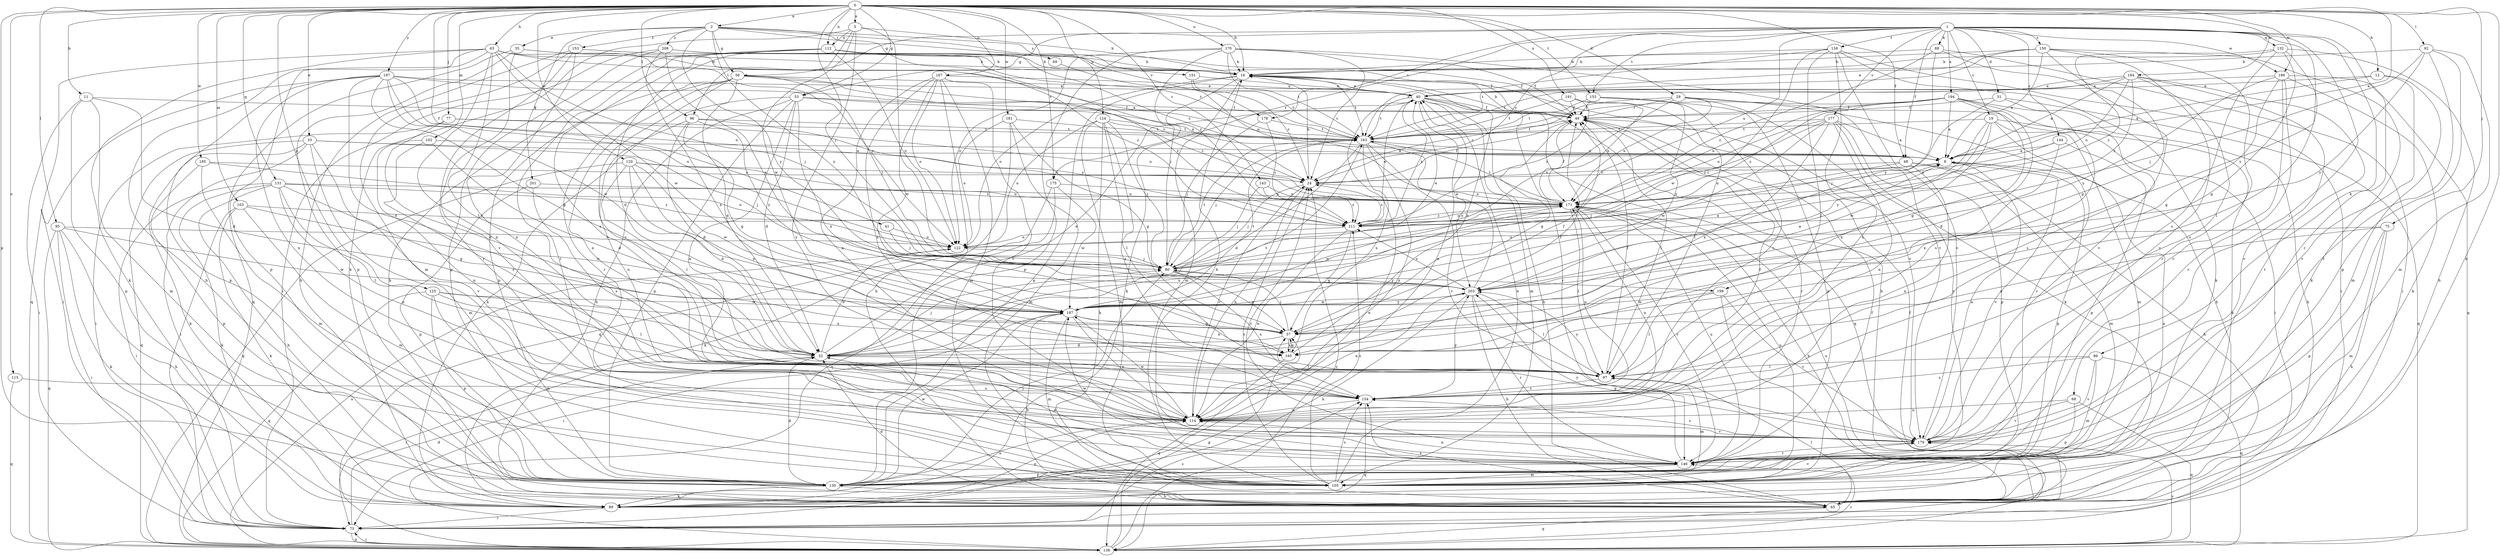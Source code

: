 strict digraph  {
0;
1;
2;
5;
8;
11;
12;
16;
19;
24;
29;
31;
32;
33;
35;
40;
41;
48;
49;
53;
56;
57;
63;
65;
68;
69;
73;
75;
77;
80;
86;
88;
89;
92;
95;
96;
97;
102;
103;
105;
112;
114;
115;
120;
122;
124;
125;
130;
131;
132;
138;
143;
144;
146;
150;
151;
153;
154;
155;
158;
163;
167;
170;
171;
175;
177;
178;
179;
181;
184;
185;
186;
187;
191;
194;
195;
197;
199;
201;
203;
208;
211;
0 -> 2  [label=a];
0 -> 5  [label=a];
0 -> 8  [label=a];
0 -> 11  [label=b];
0 -> 12  [label=b];
0 -> 16  [label=b];
0 -> 29  [label=d];
0 -> 33  [label=e];
0 -> 41  [label=f];
0 -> 48  [label=f];
0 -> 53  [label=g];
0 -> 63  [label=h];
0 -> 65  [label=h];
0 -> 75  [label=j];
0 -> 77  [label=j];
0 -> 80  [label=j];
0 -> 92  [label=l];
0 -> 95  [label=l];
0 -> 96  [label=l];
0 -> 102  [label=m];
0 -> 103  [label=m];
0 -> 112  [label=n];
0 -> 115  [label=o];
0 -> 120  [label=o];
0 -> 124  [label=p];
0 -> 125  [label=p];
0 -> 130  [label=p];
0 -> 131  [label=q];
0 -> 143  [label=r];
0 -> 155  [label=t];
0 -> 167  [label=u];
0 -> 170  [label=u];
0 -> 175  [label=v];
0 -> 181  [label=w];
0 -> 184  [label=w];
0 -> 185  [label=w];
0 -> 186  [label=w];
0 -> 191  [label=x];
0 -> 197  [label=y];
1 -> 19  [label=c];
1 -> 24  [label=c];
1 -> 31  [label=d];
1 -> 48  [label=f];
1 -> 53  [label=g];
1 -> 56  [label=g];
1 -> 68  [label=i];
1 -> 86  [label=k];
1 -> 88  [label=k];
1 -> 132  [label=q];
1 -> 144  [label=r];
1 -> 146  [label=r];
1 -> 150  [label=s];
1 -> 155  [label=t];
1 -> 158  [label=t];
1 -> 171  [label=u];
1 -> 175  [label=v];
1 -> 177  [label=v];
1 -> 178  [label=v];
1 -> 186  [label=w];
1 -> 194  [label=x];
1 -> 199  [label=y];
2 -> 35  [label=e];
2 -> 56  [label=g];
2 -> 69  [label=i];
2 -> 151  [label=s];
2 -> 153  [label=s];
2 -> 178  [label=v];
2 -> 199  [label=y];
2 -> 201  [label=y];
2 -> 203  [label=y];
2 -> 208  [label=z];
2 -> 211  [label=z];
5 -> 16  [label=b];
5 -> 80  [label=j];
5 -> 89  [label=k];
5 -> 96  [label=l];
5 -> 112  [label=n];
5 -> 179  [label=v];
5 -> 187  [label=w];
8 -> 24  [label=c];
8 -> 130  [label=p];
8 -> 171  [label=u];
8 -> 179  [label=v];
11 -> 32  [label=d];
11 -> 49  [label=f];
11 -> 73  [label=i];
11 -> 105  [label=m];
11 -> 130  [label=p];
12 -> 8  [label=a];
12 -> 40  [label=e];
12 -> 105  [label=m];
12 -> 179  [label=v];
16 -> 40  [label=e];
16 -> 65  [label=h];
16 -> 89  [label=k];
16 -> 105  [label=m];
16 -> 122  [label=o];
16 -> 130  [label=p];
16 -> 163  [label=t];
16 -> 179  [label=v];
19 -> 89  [label=k];
19 -> 105  [label=m];
19 -> 146  [label=r];
19 -> 163  [label=t];
19 -> 187  [label=w];
19 -> 195  [label=x];
19 -> 203  [label=y];
24 -> 16  [label=b];
24 -> 49  [label=f];
24 -> 80  [label=j];
24 -> 114  [label=n];
24 -> 171  [label=u];
29 -> 24  [label=c];
29 -> 49  [label=f];
29 -> 65  [label=h];
29 -> 73  [label=i];
29 -> 89  [label=k];
29 -> 122  [label=o];
29 -> 171  [label=u];
31 -> 49  [label=f];
31 -> 80  [label=j];
31 -> 138  [label=q];
31 -> 154  [label=s];
32 -> 40  [label=e];
32 -> 49  [label=f];
32 -> 73  [label=i];
32 -> 80  [label=j];
32 -> 97  [label=l];
32 -> 122  [label=o];
32 -> 163  [label=t];
32 -> 171  [label=u];
33 -> 8  [label=a];
33 -> 73  [label=i];
33 -> 80  [label=j];
33 -> 89  [label=k];
33 -> 105  [label=m];
33 -> 138  [label=q];
33 -> 179  [label=v];
35 -> 16  [label=b];
35 -> 130  [label=p];
35 -> 138  [label=q];
35 -> 179  [label=v];
35 -> 211  [label=z];
40 -> 49  [label=f];
40 -> 65  [label=h];
40 -> 105  [label=m];
40 -> 114  [label=n];
40 -> 138  [label=q];
40 -> 146  [label=r];
40 -> 163  [label=t];
40 -> 211  [label=z];
41 -> 80  [label=j];
41 -> 122  [label=o];
48 -> 24  [label=c];
48 -> 65  [label=h];
48 -> 80  [label=j];
48 -> 105  [label=m];
48 -> 114  [label=n];
49 -> 16  [label=b];
49 -> 57  [label=g];
49 -> 97  [label=l];
49 -> 146  [label=r];
49 -> 163  [label=t];
53 -> 8  [label=a];
53 -> 32  [label=d];
53 -> 49  [label=f];
53 -> 65  [label=h];
53 -> 89  [label=k];
53 -> 114  [label=n];
53 -> 130  [label=p];
53 -> 195  [label=x];
56 -> 32  [label=d];
56 -> 40  [label=e];
56 -> 80  [label=j];
56 -> 114  [label=n];
56 -> 130  [label=p];
56 -> 146  [label=r];
56 -> 154  [label=s];
56 -> 163  [label=t];
56 -> 211  [label=z];
57 -> 32  [label=d];
57 -> 49  [label=f];
57 -> 80  [label=j];
57 -> 195  [label=x];
63 -> 8  [label=a];
63 -> 16  [label=b];
63 -> 65  [label=h];
63 -> 80  [label=j];
63 -> 89  [label=k];
63 -> 97  [label=l];
63 -> 114  [label=n];
63 -> 122  [label=o];
63 -> 130  [label=p];
63 -> 138  [label=q];
63 -> 187  [label=w];
65 -> 32  [label=d];
65 -> 49  [label=f];
65 -> 97  [label=l];
65 -> 138  [label=q];
65 -> 154  [label=s];
65 -> 171  [label=u];
68 -> 114  [label=n];
68 -> 130  [label=p];
68 -> 138  [label=q];
68 -> 179  [label=v];
69 -> 171  [label=u];
73 -> 32  [label=d];
73 -> 40  [label=e];
73 -> 138  [label=q];
73 -> 154  [label=s];
75 -> 65  [label=h];
75 -> 105  [label=m];
75 -> 122  [label=o];
75 -> 130  [label=p];
75 -> 195  [label=x];
77 -> 32  [label=d];
77 -> 73  [label=i];
77 -> 163  [label=t];
77 -> 171  [label=u];
80 -> 8  [label=a];
80 -> 40  [label=e];
80 -> 57  [label=g];
80 -> 154  [label=s];
80 -> 163  [label=t];
80 -> 203  [label=y];
86 -> 97  [label=l];
86 -> 105  [label=m];
86 -> 138  [label=q];
86 -> 154  [label=s];
86 -> 179  [label=v];
88 -> 16  [label=b];
88 -> 73  [label=i];
88 -> 179  [label=v];
88 -> 203  [label=y];
88 -> 211  [label=z];
89 -> 49  [label=f];
89 -> 73  [label=i];
89 -> 80  [label=j];
89 -> 114  [label=n];
92 -> 16  [label=b];
92 -> 80  [label=j];
92 -> 105  [label=m];
92 -> 130  [label=p];
92 -> 146  [label=r];
92 -> 203  [label=y];
95 -> 65  [label=h];
95 -> 73  [label=i];
95 -> 89  [label=k];
95 -> 122  [label=o];
95 -> 138  [label=q];
95 -> 187  [label=w];
96 -> 32  [label=d];
96 -> 57  [label=g];
96 -> 114  [label=n];
96 -> 163  [label=t];
96 -> 203  [label=y];
96 -> 211  [label=z];
97 -> 49  [label=f];
97 -> 105  [label=m];
97 -> 154  [label=s];
97 -> 203  [label=y];
102 -> 8  [label=a];
102 -> 32  [label=d];
102 -> 114  [label=n];
102 -> 154  [label=s];
103 -> 73  [label=i];
103 -> 89  [label=k];
103 -> 105  [label=m];
103 -> 187  [label=w];
103 -> 211  [label=z];
105 -> 8  [label=a];
105 -> 24  [label=c];
105 -> 40  [label=e];
105 -> 154  [label=s];
105 -> 171  [label=u];
105 -> 179  [label=v];
105 -> 211  [label=z];
112 -> 16  [label=b];
112 -> 24  [label=c];
112 -> 32  [label=d];
112 -> 49  [label=f];
112 -> 65  [label=h];
112 -> 122  [label=o];
112 -> 146  [label=r];
112 -> 154  [label=s];
114 -> 24  [label=c];
114 -> 49  [label=f];
114 -> 179  [label=v];
114 -> 187  [label=w];
115 -> 138  [label=q];
115 -> 154  [label=s];
120 -> 24  [label=c];
120 -> 32  [label=d];
120 -> 97  [label=l];
120 -> 138  [label=q];
120 -> 187  [label=w];
120 -> 195  [label=x];
120 -> 211  [label=z];
122 -> 80  [label=j];
124 -> 24  [label=c];
124 -> 65  [label=h];
124 -> 80  [label=j];
124 -> 97  [label=l];
124 -> 105  [label=m];
124 -> 122  [label=o];
124 -> 154  [label=s];
124 -> 163  [label=t];
125 -> 97  [label=l];
125 -> 105  [label=m];
125 -> 130  [label=p];
125 -> 138  [label=q];
125 -> 187  [label=w];
125 -> 195  [label=x];
130 -> 32  [label=d];
130 -> 65  [label=h];
130 -> 89  [label=k];
130 -> 114  [label=n];
130 -> 187  [label=w];
131 -> 57  [label=g];
131 -> 65  [label=h];
131 -> 73  [label=i];
131 -> 89  [label=k];
131 -> 97  [label=l];
131 -> 114  [label=n];
131 -> 171  [label=u];
131 -> 211  [label=z];
132 -> 16  [label=b];
132 -> 57  [label=g];
132 -> 65  [label=h];
132 -> 97  [label=l];
132 -> 154  [label=s];
132 -> 211  [label=z];
138 -> 24  [label=c];
138 -> 57  [label=g];
138 -> 73  [label=i];
138 -> 122  [label=o];
138 -> 146  [label=r];
138 -> 179  [label=v];
143 -> 80  [label=j];
143 -> 171  [label=u];
143 -> 211  [label=z];
144 -> 8  [label=a];
144 -> 130  [label=p];
144 -> 171  [label=u];
144 -> 195  [label=x];
146 -> 16  [label=b];
146 -> 24  [label=c];
146 -> 32  [label=d];
146 -> 105  [label=m];
146 -> 114  [label=n];
146 -> 130  [label=p];
146 -> 171  [label=u];
146 -> 187  [label=w];
146 -> 203  [label=y];
150 -> 8  [label=a];
150 -> 16  [label=b];
150 -> 40  [label=e];
150 -> 57  [label=g];
150 -> 89  [label=k];
150 -> 146  [label=r];
150 -> 163  [label=t];
150 -> 179  [label=v];
151 -> 24  [label=c];
151 -> 40  [label=e];
151 -> 163  [label=t];
153 -> 16  [label=b];
153 -> 65  [label=h];
153 -> 105  [label=m];
153 -> 114  [label=n];
153 -> 146  [label=r];
153 -> 163  [label=t];
154 -> 114  [label=n];
154 -> 138  [label=q];
154 -> 171  [label=u];
154 -> 203  [label=y];
155 -> 49  [label=f];
155 -> 130  [label=p];
155 -> 154  [label=s];
155 -> 163  [label=t];
155 -> 203  [label=y];
158 -> 16  [label=b];
158 -> 73  [label=i];
158 -> 89  [label=k];
158 -> 97  [label=l];
158 -> 114  [label=n];
158 -> 163  [label=t];
158 -> 179  [label=v];
158 -> 187  [label=w];
163 -> 8  [label=a];
163 -> 32  [label=d];
163 -> 80  [label=j];
163 -> 114  [label=n];
163 -> 179  [label=v];
163 -> 195  [label=x];
163 -> 203  [label=y];
167 -> 40  [label=e];
167 -> 65  [label=h];
167 -> 105  [label=m];
167 -> 114  [label=n];
167 -> 122  [label=o];
167 -> 154  [label=s];
167 -> 179  [label=v];
167 -> 187  [label=w];
170 -> 16  [label=b];
170 -> 24  [label=c];
170 -> 49  [label=f];
170 -> 80  [label=j];
170 -> 122  [label=o];
170 -> 130  [label=p];
170 -> 163  [label=t];
170 -> 179  [label=v];
171 -> 49  [label=f];
171 -> 65  [label=h];
171 -> 97  [label=l];
171 -> 114  [label=n];
171 -> 146  [label=r];
171 -> 163  [label=t];
171 -> 187  [label=w];
171 -> 211  [label=z];
175 -> 89  [label=k];
175 -> 138  [label=q];
175 -> 171  [label=u];
175 -> 187  [label=w];
177 -> 8  [label=a];
177 -> 114  [label=n];
177 -> 130  [label=p];
177 -> 146  [label=r];
177 -> 163  [label=t];
177 -> 171  [label=u];
177 -> 187  [label=w];
177 -> 195  [label=x];
177 -> 211  [label=z];
178 -> 80  [label=j];
178 -> 163  [label=t];
178 -> 211  [label=z];
179 -> 8  [label=a];
179 -> 57  [label=g];
179 -> 146  [label=r];
179 -> 154  [label=s];
181 -> 57  [label=g];
181 -> 105  [label=m];
181 -> 122  [label=o];
181 -> 138  [label=q];
181 -> 163  [label=t];
184 -> 8  [label=a];
184 -> 40  [label=e];
184 -> 146  [label=r];
184 -> 154  [label=s];
184 -> 163  [label=t];
184 -> 171  [label=u];
184 -> 179  [label=v];
184 -> 211  [label=z];
185 -> 24  [label=c];
185 -> 105  [label=m];
185 -> 122  [label=o];
185 -> 130  [label=p];
186 -> 40  [label=e];
186 -> 57  [label=g];
186 -> 89  [label=k];
186 -> 138  [label=q];
186 -> 146  [label=r];
186 -> 179  [label=v];
186 -> 203  [label=y];
187 -> 57  [label=g];
187 -> 65  [label=h];
187 -> 73  [label=i];
187 -> 105  [label=m];
187 -> 114  [label=n];
187 -> 163  [label=t];
187 -> 195  [label=x];
187 -> 203  [label=y];
191 -> 49  [label=f];
191 -> 97  [label=l];
191 -> 163  [label=t];
191 -> 171  [label=u];
191 -> 211  [label=z];
194 -> 8  [label=a];
194 -> 32  [label=d];
194 -> 49  [label=f];
194 -> 57  [label=g];
194 -> 65  [label=h];
194 -> 154  [label=s];
194 -> 163  [label=t];
194 -> 171  [label=u];
194 -> 211  [label=z];
195 -> 16  [label=b];
195 -> 57  [label=g];
195 -> 138  [label=q];
197 -> 24  [label=c];
197 -> 32  [label=d];
197 -> 40  [label=e];
197 -> 57  [label=g];
197 -> 73  [label=i];
197 -> 114  [label=n];
197 -> 122  [label=o];
197 -> 130  [label=p];
197 -> 171  [label=u];
197 -> 187  [label=w];
199 -> 73  [label=i];
199 -> 97  [label=l];
199 -> 179  [label=v];
199 -> 187  [label=w];
201 -> 130  [label=p];
201 -> 154  [label=s];
201 -> 171  [label=u];
203 -> 8  [label=a];
203 -> 40  [label=e];
203 -> 65  [label=h];
203 -> 89  [label=k];
203 -> 97  [label=l];
203 -> 114  [label=n];
203 -> 146  [label=r];
203 -> 187  [label=w];
203 -> 211  [label=z];
208 -> 16  [label=b];
208 -> 49  [label=f];
208 -> 73  [label=i];
208 -> 130  [label=p];
208 -> 195  [label=x];
208 -> 203  [label=y];
211 -> 24  [label=c];
211 -> 40  [label=e];
211 -> 57  [label=g];
211 -> 114  [label=n];
211 -> 122  [label=o];
211 -> 171  [label=u];
}
